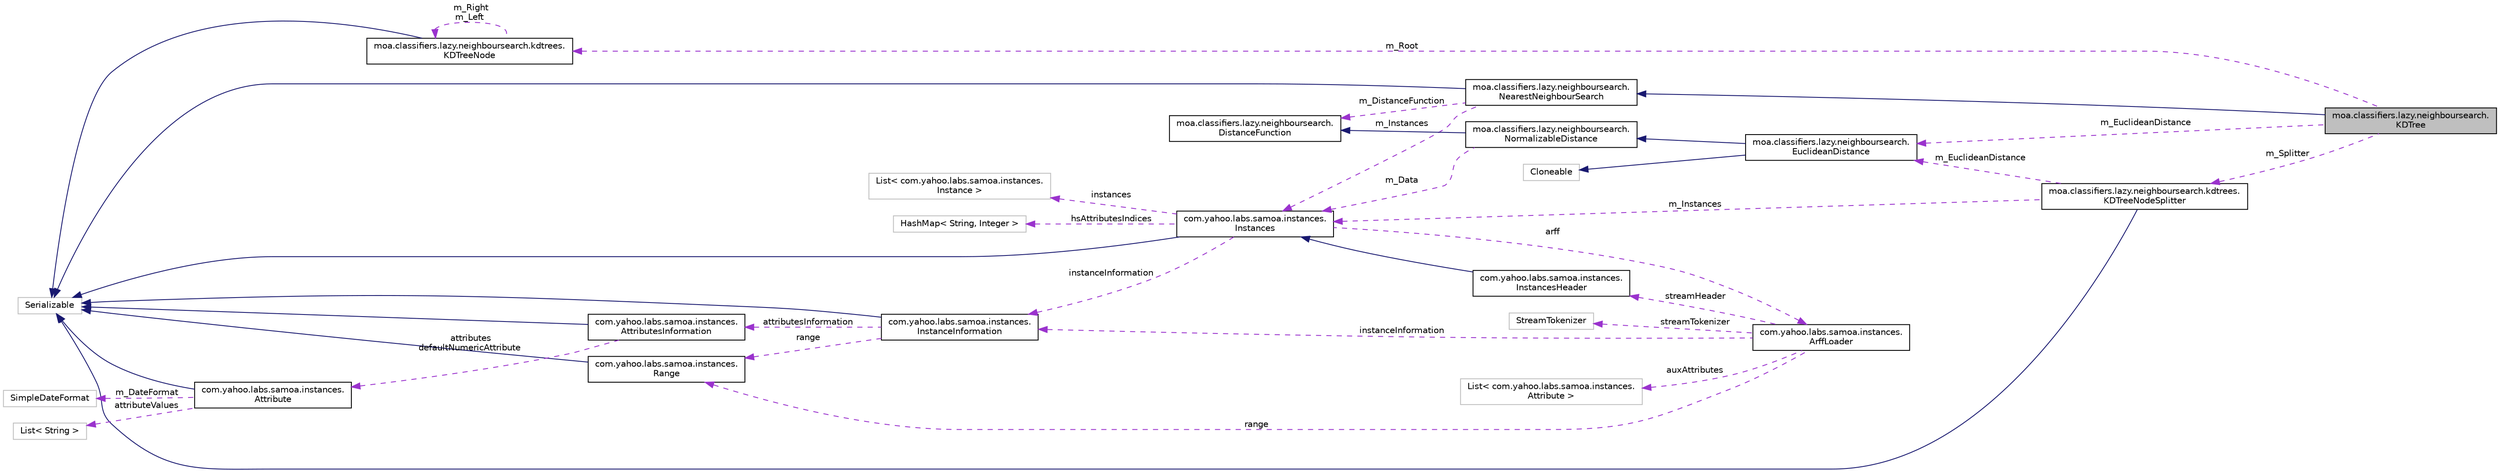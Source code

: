 digraph "moa.classifiers.lazy.neighboursearch.KDTree"
{
 // LATEX_PDF_SIZE
  edge [fontname="Helvetica",fontsize="10",labelfontname="Helvetica",labelfontsize="10"];
  node [fontname="Helvetica",fontsize="10",shape=record];
  rankdir="LR";
  Node1 [label="moa.classifiers.lazy.neighboursearch.\lKDTree",height=0.2,width=0.4,color="black", fillcolor="grey75", style="filled", fontcolor="black",tooltip=" "];
  Node2 -> Node1 [dir="back",color="midnightblue",fontsize="10",style="solid",fontname="Helvetica"];
  Node2 [label="moa.classifiers.lazy.neighboursearch.\lNearestNeighbourSearch",height=0.2,width=0.4,color="black", fillcolor="white", style="filled",URL="$classmoa_1_1classifiers_1_1lazy_1_1neighboursearch_1_1_nearest_neighbour_search.html",tooltip=" "];
  Node3 -> Node2 [dir="back",color="midnightblue",fontsize="10",style="solid",fontname="Helvetica"];
  Node3 [label="Serializable",height=0.2,width=0.4,color="grey75", fillcolor="white", style="filled",tooltip=" "];
  Node4 -> Node2 [dir="back",color="darkorchid3",fontsize="10",style="dashed",label=" m_Instances" ,fontname="Helvetica"];
  Node4 [label="com.yahoo.labs.samoa.instances.\lInstances",height=0.2,width=0.4,color="black", fillcolor="white", style="filled",URL="$classcom_1_1yahoo_1_1labs_1_1samoa_1_1instances_1_1_instances.html",tooltip=" "];
  Node3 -> Node4 [dir="back",color="midnightblue",fontsize="10",style="solid",fontname="Helvetica"];
  Node5 -> Node4 [dir="back",color="darkorchid3",fontsize="10",style="dashed",label=" arff" ,fontname="Helvetica"];
  Node5 [label="com.yahoo.labs.samoa.instances.\lArffLoader",height=0.2,width=0.4,color="black", fillcolor="white", style="filled",URL="$classcom_1_1yahoo_1_1labs_1_1samoa_1_1instances_1_1_arff_loader.html",tooltip=" "];
  Node6 -> Node5 [dir="back",color="darkorchid3",fontsize="10",style="dashed",label=" streamHeader" ,fontname="Helvetica"];
  Node6 [label="com.yahoo.labs.samoa.instances.\lInstancesHeader",height=0.2,width=0.4,color="black", fillcolor="white", style="filled",URL="$classcom_1_1yahoo_1_1labs_1_1samoa_1_1instances_1_1_instances_header.html",tooltip=" "];
  Node4 -> Node6 [dir="back",color="midnightblue",fontsize="10",style="solid",fontname="Helvetica"];
  Node7 -> Node5 [dir="back",color="darkorchid3",fontsize="10",style="dashed",label=" auxAttributes" ,fontname="Helvetica"];
  Node7 [label="List\< com.yahoo.labs.samoa.instances.\lAttribute \>",height=0.2,width=0.4,color="grey75", fillcolor="white", style="filled",tooltip=" "];
  Node8 -> Node5 [dir="back",color="darkorchid3",fontsize="10",style="dashed",label=" instanceInformation" ,fontname="Helvetica"];
  Node8 [label="com.yahoo.labs.samoa.instances.\lInstanceInformation",height=0.2,width=0.4,color="black", fillcolor="white", style="filled",URL="$classcom_1_1yahoo_1_1labs_1_1samoa_1_1instances_1_1_instance_information.html",tooltip=" "];
  Node3 -> Node8 [dir="back",color="midnightblue",fontsize="10",style="solid",fontname="Helvetica"];
  Node9 -> Node8 [dir="back",color="darkorchid3",fontsize="10",style="dashed",label=" attributesInformation" ,fontname="Helvetica"];
  Node9 [label="com.yahoo.labs.samoa.instances.\lAttributesInformation",height=0.2,width=0.4,color="black", fillcolor="white", style="filled",URL="$classcom_1_1yahoo_1_1labs_1_1samoa_1_1instances_1_1_attributes_information.html",tooltip=" "];
  Node3 -> Node9 [dir="back",color="midnightblue",fontsize="10",style="solid",fontname="Helvetica"];
  Node10 -> Node9 [dir="back",color="darkorchid3",fontsize="10",style="dashed",label=" attributes\ndefaultNumericAttribute" ,fontname="Helvetica"];
  Node10 [label="com.yahoo.labs.samoa.instances.\lAttribute",height=0.2,width=0.4,color="black", fillcolor="white", style="filled",URL="$classcom_1_1yahoo_1_1labs_1_1samoa_1_1instances_1_1_attribute.html",tooltip=" "];
  Node3 -> Node10 [dir="back",color="midnightblue",fontsize="10",style="solid",fontname="Helvetica"];
  Node11 -> Node10 [dir="back",color="darkorchid3",fontsize="10",style="dashed",label=" attributeValues" ,fontname="Helvetica"];
  Node11 [label="List\< String \>",height=0.2,width=0.4,color="grey75", fillcolor="white", style="filled",tooltip=" "];
  Node12 -> Node10 [dir="back",color="darkorchid3",fontsize="10",style="dashed",label=" m_DateFormat" ,fontname="Helvetica"];
  Node12 [label="SimpleDateFormat",height=0.2,width=0.4,color="grey75", fillcolor="white", style="filled",tooltip=" "];
  Node13 -> Node8 [dir="back",color="darkorchid3",fontsize="10",style="dashed",label=" range" ,fontname="Helvetica"];
  Node13 [label="com.yahoo.labs.samoa.instances.\lRange",height=0.2,width=0.4,color="black", fillcolor="white", style="filled",URL="$classcom_1_1yahoo_1_1labs_1_1samoa_1_1instances_1_1_range.html",tooltip=" "];
  Node3 -> Node13 [dir="back",color="midnightblue",fontsize="10",style="solid",fontname="Helvetica"];
  Node13 -> Node5 [dir="back",color="darkorchid3",fontsize="10",style="dashed",label=" range" ,fontname="Helvetica"];
  Node14 -> Node5 [dir="back",color="darkorchid3",fontsize="10",style="dashed",label=" streamTokenizer" ,fontname="Helvetica"];
  Node14 [label="StreamTokenizer",height=0.2,width=0.4,color="grey75", fillcolor="white", style="filled",tooltip=" "];
  Node15 -> Node4 [dir="back",color="darkorchid3",fontsize="10",style="dashed",label=" instances" ,fontname="Helvetica"];
  Node15 [label="List\< com.yahoo.labs.samoa.instances.\lInstance \>",height=0.2,width=0.4,color="grey75", fillcolor="white", style="filled",tooltip=" "];
  Node8 -> Node4 [dir="back",color="darkorchid3",fontsize="10",style="dashed",label=" instanceInformation" ,fontname="Helvetica"];
  Node16 -> Node4 [dir="back",color="darkorchid3",fontsize="10",style="dashed",label=" hsAttributesIndices" ,fontname="Helvetica"];
  Node16 [label="HashMap\< String, Integer \>",height=0.2,width=0.4,color="grey75", fillcolor="white", style="filled",tooltip=" "];
  Node17 -> Node2 [dir="back",color="darkorchid3",fontsize="10",style="dashed",label=" m_DistanceFunction" ,fontname="Helvetica"];
  Node17 [label="moa.classifiers.lazy.neighboursearch.\lDistanceFunction",height=0.2,width=0.4,color="black", fillcolor="white", style="filled",URL="$interfacemoa_1_1classifiers_1_1lazy_1_1neighboursearch_1_1_distance_function.html",tooltip=" "];
  Node18 -> Node1 [dir="back",color="darkorchid3",fontsize="10",style="dashed",label=" m_EuclideanDistance" ,fontname="Helvetica"];
  Node18 [label="moa.classifiers.lazy.neighboursearch.\lEuclideanDistance",height=0.2,width=0.4,color="black", fillcolor="white", style="filled",URL="$classmoa_1_1classifiers_1_1lazy_1_1neighboursearch_1_1_euclidean_distance.html",tooltip=" "];
  Node19 -> Node18 [dir="back",color="midnightblue",fontsize="10",style="solid",fontname="Helvetica"];
  Node19 [label="moa.classifiers.lazy.neighboursearch.\lNormalizableDistance",height=0.2,width=0.4,color="black", fillcolor="white", style="filled",URL="$classmoa_1_1classifiers_1_1lazy_1_1neighboursearch_1_1_normalizable_distance.html",tooltip=" "];
  Node17 -> Node19 [dir="back",color="midnightblue",fontsize="10",style="solid",fontname="Helvetica"];
  Node4 -> Node19 [dir="back",color="darkorchid3",fontsize="10",style="dashed",label=" m_Data" ,fontname="Helvetica"];
  Node20 -> Node18 [dir="back",color="midnightblue",fontsize="10",style="solid",fontname="Helvetica"];
  Node20 [label="Cloneable",height=0.2,width=0.4,color="grey75", fillcolor="white", style="filled",tooltip=" "];
  Node21 -> Node1 [dir="back",color="darkorchid3",fontsize="10",style="dashed",label=" m_Splitter" ,fontname="Helvetica"];
  Node21 [label="moa.classifiers.lazy.neighboursearch.kdtrees.\lKDTreeNodeSplitter",height=0.2,width=0.4,color="black", fillcolor="white", style="filled",URL="$classmoa_1_1classifiers_1_1lazy_1_1neighboursearch_1_1kdtrees_1_1_k_d_tree_node_splitter.html",tooltip=" "];
  Node3 -> Node21 [dir="back",color="midnightblue",fontsize="10",style="solid",fontname="Helvetica"];
  Node4 -> Node21 [dir="back",color="darkorchid3",fontsize="10",style="dashed",label=" m_Instances" ,fontname="Helvetica"];
  Node18 -> Node21 [dir="back",color="darkorchid3",fontsize="10",style="dashed",label=" m_EuclideanDistance" ,fontname="Helvetica"];
  Node22 -> Node1 [dir="back",color="darkorchid3",fontsize="10",style="dashed",label=" m_Root" ,fontname="Helvetica"];
  Node22 [label="moa.classifiers.lazy.neighboursearch.kdtrees.\lKDTreeNode",height=0.2,width=0.4,color="black", fillcolor="white", style="filled",URL="$classmoa_1_1classifiers_1_1lazy_1_1neighboursearch_1_1kdtrees_1_1_k_d_tree_node.html",tooltip=" "];
  Node3 -> Node22 [dir="back",color="midnightblue",fontsize="10",style="solid",fontname="Helvetica"];
  Node22 -> Node22 [dir="back",color="darkorchid3",fontsize="10",style="dashed",label=" m_Right\nm_Left" ,fontname="Helvetica"];
}
